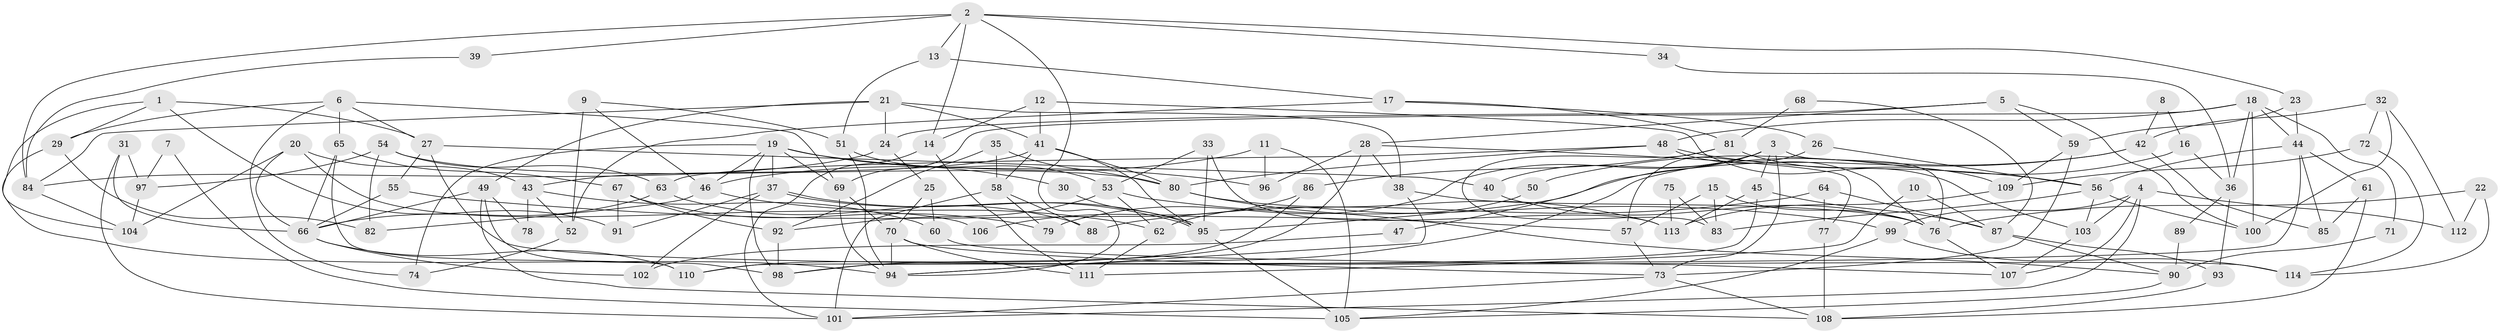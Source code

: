 // Generated by graph-tools (version 1.1) at 2025/52/03/09/25 04:52:06]
// undirected, 114 vertices, 228 edges
graph export_dot {
graph [start="1"]
  node [color=gray90,style=filled];
  1;
  2;
  3;
  4;
  5;
  6;
  7;
  8;
  9;
  10;
  11;
  12;
  13;
  14;
  15;
  16;
  17;
  18;
  19;
  20;
  21;
  22;
  23;
  24;
  25;
  26;
  27;
  28;
  29;
  30;
  31;
  32;
  33;
  34;
  35;
  36;
  37;
  38;
  39;
  40;
  41;
  42;
  43;
  44;
  45;
  46;
  47;
  48;
  49;
  50;
  51;
  52;
  53;
  54;
  55;
  56;
  57;
  58;
  59;
  60;
  61;
  62;
  63;
  64;
  65;
  66;
  67;
  68;
  69;
  70;
  71;
  72;
  73;
  74;
  75;
  76;
  77;
  78;
  79;
  80;
  81;
  82;
  83;
  84;
  85;
  86;
  87;
  88;
  89;
  90;
  91;
  92;
  93;
  94;
  95;
  96;
  97;
  98;
  99;
  100;
  101;
  102;
  103;
  104;
  105;
  106;
  107;
  108;
  109;
  110;
  111;
  112;
  113;
  114;
  1 -- 29;
  1 -- 27;
  1 -- 91;
  1 -- 104;
  2 -- 13;
  2 -- 94;
  2 -- 14;
  2 -- 23;
  2 -- 34;
  2 -- 39;
  2 -- 84;
  3 -- 76;
  3 -- 73;
  3 -- 40;
  3 -- 45;
  3 -- 47;
  3 -- 79;
  4 -- 103;
  4 -- 101;
  4 -- 99;
  4 -- 107;
  4 -- 112;
  5 -- 24;
  5 -- 28;
  5 -- 59;
  5 -- 100;
  6 -- 69;
  6 -- 65;
  6 -- 27;
  6 -- 29;
  6 -- 74;
  7 -- 97;
  7 -- 105;
  8 -- 42;
  8 -- 16;
  9 -- 52;
  9 -- 51;
  9 -- 46;
  10 -- 111;
  10 -- 87;
  11 -- 46;
  11 -- 105;
  11 -- 96;
  12 -- 103;
  12 -- 41;
  12 -- 14;
  13 -- 17;
  13 -- 51;
  14 -- 101;
  14 -- 111;
  15 -- 83;
  15 -- 76;
  15 -- 57;
  16 -- 94;
  16 -- 36;
  17 -- 52;
  17 -- 26;
  17 -- 81;
  18 -- 44;
  18 -- 100;
  18 -- 36;
  18 -- 48;
  18 -- 69;
  18 -- 71;
  19 -- 98;
  19 -- 96;
  19 -- 30;
  19 -- 37;
  19 -- 46;
  19 -- 69;
  19 -- 74;
  20 -- 104;
  20 -- 66;
  20 -- 43;
  20 -- 106;
  21 -- 38;
  21 -- 84;
  21 -- 24;
  21 -- 41;
  21 -- 49;
  22 -- 76;
  22 -- 114;
  22 -- 112;
  23 -- 59;
  23 -- 44;
  24 -- 84;
  24 -- 25;
  25 -- 70;
  25 -- 60;
  26 -- 56;
  26 -- 57;
  27 -- 114;
  27 -- 40;
  27 -- 55;
  28 -- 38;
  28 -- 77;
  28 -- 96;
  28 -- 98;
  29 -- 94;
  29 -- 82;
  30 -- 95;
  31 -- 101;
  31 -- 66;
  31 -- 97;
  32 -- 112;
  32 -- 100;
  32 -- 42;
  32 -- 72;
  33 -- 95;
  33 -- 113;
  33 -- 53;
  34 -- 36;
  35 -- 92;
  35 -- 58;
  35 -- 80;
  36 -- 93;
  36 -- 89;
  37 -- 95;
  37 -- 95;
  37 -- 91;
  37 -- 102;
  38 -- 76;
  38 -- 94;
  39 -- 84;
  40 -- 76;
  41 -- 43;
  41 -- 58;
  41 -- 80;
  41 -- 95;
  42 -- 95;
  42 -- 50;
  42 -- 85;
  43 -- 60;
  43 -- 52;
  43 -- 78;
  44 -- 110;
  44 -- 56;
  44 -- 61;
  44 -- 85;
  45 -- 98;
  45 -- 87;
  45 -- 113;
  46 -- 62;
  46 -- 82;
  47 -- 102;
  48 -- 80;
  48 -- 56;
  48 -- 63;
  48 -- 76;
  49 -- 66;
  49 -- 78;
  49 -- 98;
  49 -- 108;
  50 -- 62;
  51 -- 53;
  51 -- 94;
  52 -- 74;
  53 -- 92;
  53 -- 62;
  53 -- 99;
  54 -- 80;
  54 -- 82;
  54 -- 63;
  54 -- 97;
  55 -- 57;
  55 -- 66;
  56 -- 83;
  56 -- 100;
  56 -- 103;
  57 -- 73;
  58 -- 101;
  58 -- 79;
  58 -- 88;
  59 -- 73;
  59 -- 109;
  60 -- 107;
  61 -- 85;
  61 -- 108;
  62 -- 111;
  63 -- 66;
  63 -- 88;
  64 -- 87;
  64 -- 88;
  64 -- 77;
  65 -- 67;
  65 -- 66;
  65 -- 110;
  66 -- 102;
  66 -- 110;
  67 -- 79;
  67 -- 91;
  67 -- 92;
  68 -- 81;
  68 -- 87;
  69 -- 70;
  69 -- 94;
  70 -- 111;
  70 -- 73;
  70 -- 94;
  71 -- 90;
  72 -- 109;
  72 -- 114;
  73 -- 108;
  73 -- 101;
  75 -- 83;
  75 -- 113;
  76 -- 107;
  77 -- 108;
  80 -- 90;
  80 -- 113;
  81 -- 109;
  81 -- 83;
  81 -- 86;
  84 -- 104;
  86 -- 110;
  86 -- 106;
  87 -- 90;
  87 -- 93;
  89 -- 90;
  90 -- 105;
  92 -- 98;
  93 -- 108;
  95 -- 105;
  97 -- 104;
  99 -- 105;
  99 -- 114;
  103 -- 107;
  109 -- 113;
}
